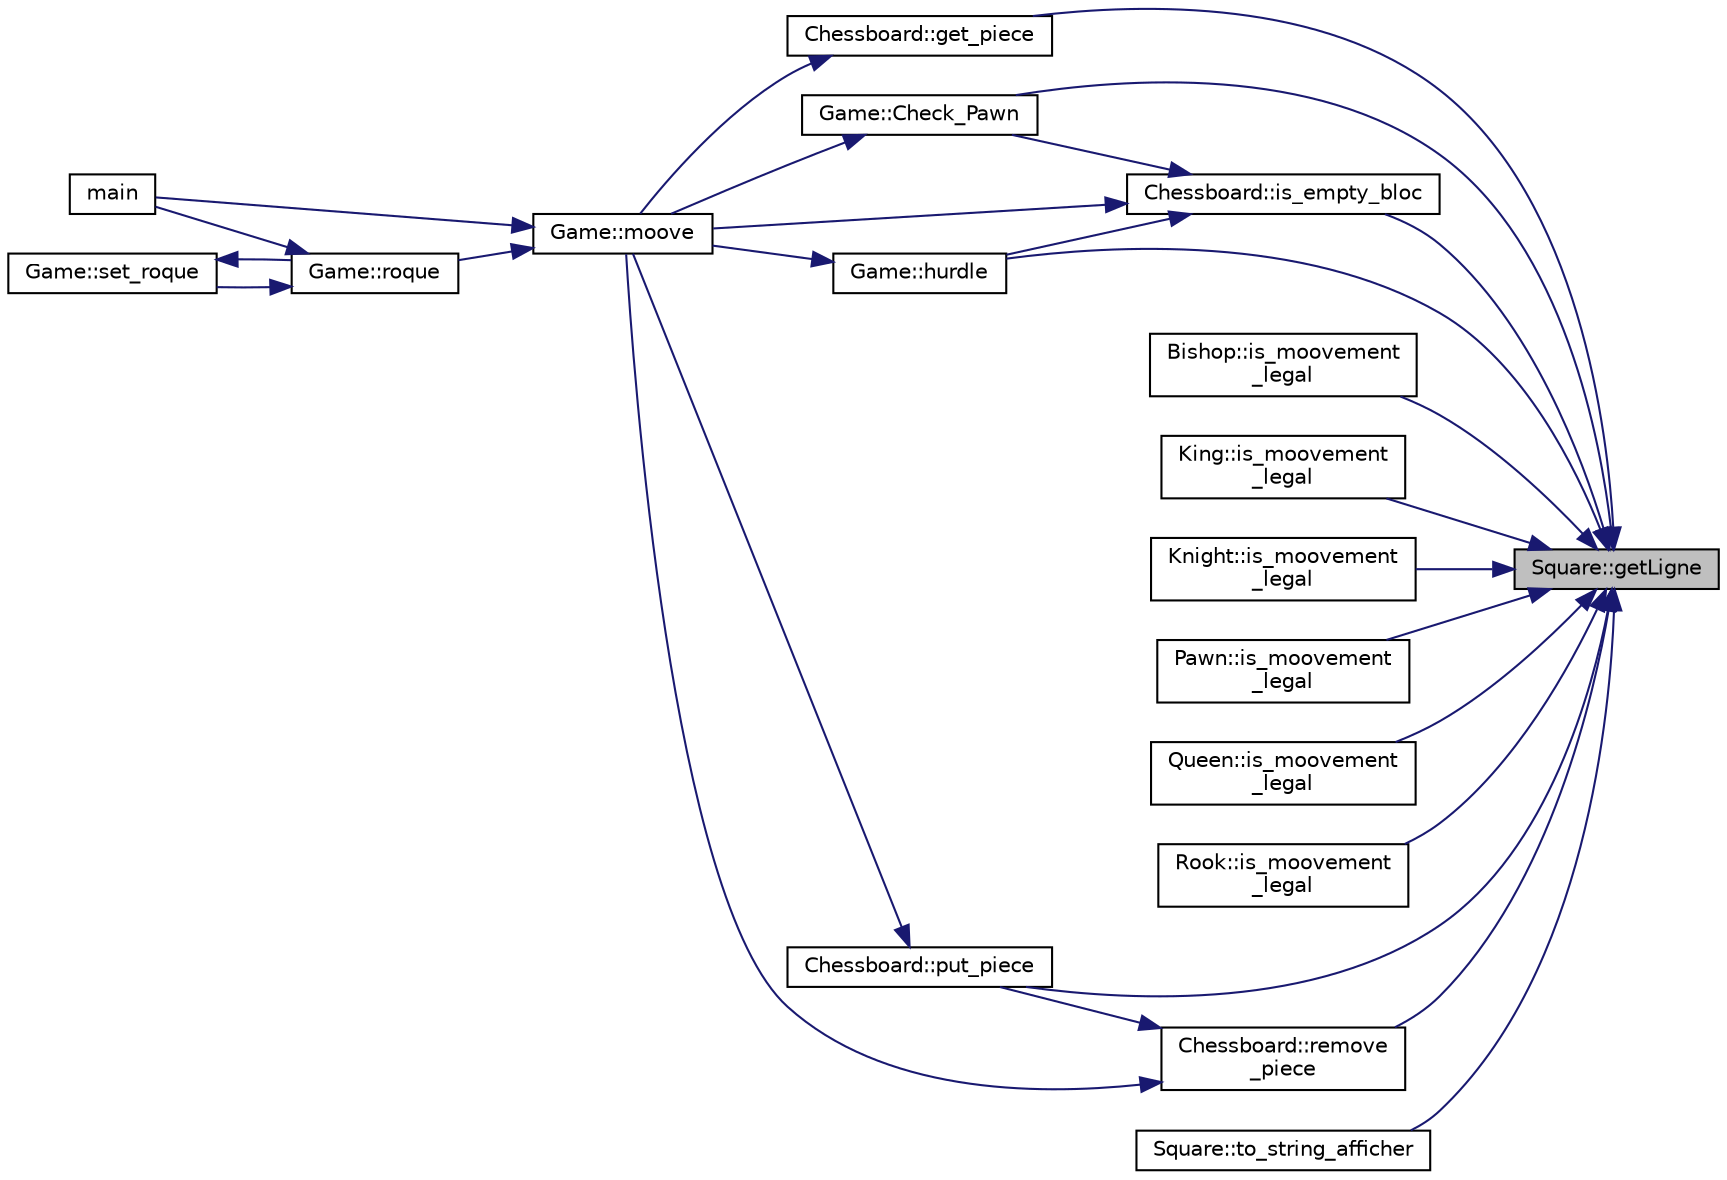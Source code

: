 digraph "Square::getLigne"
{
 // LATEX_PDF_SIZE
  edge [fontname="Helvetica",fontsize="10",labelfontname="Helvetica",labelfontsize="10"];
  node [fontname="Helvetica",fontsize="10",shape=record];
  rankdir="RL";
  Node1 [label="Square::getLigne",height=0.2,width=0.4,color="black", fillcolor="grey75", style="filled", fontcolor="black",tooltip="fonction qui renvoie la ligne où se trouve la pièce"];
  Node1 -> Node2 [dir="back",color="midnightblue",fontsize="10",style="solid",fontname="Helvetica"];
  Node2 [label="Game::Check_Pawn",height=0.2,width=0.4,color="black", fillcolor="white", style="filled",URL="$d9/d68/classGame.html#a9835abc8805f0185697fe1b8beb609f3",tooltip="s'occupe des vérifications spécifiques aux pions comme la prise, la prise en passant,..."];
  Node2 -> Node3 [dir="back",color="midnightblue",fontsize="10",style="solid",fontname="Helvetica"];
  Node3 [label="Game::moove",height=0.2,width=0.4,color="black", fillcolor="white", style="filled",URL="$d9/d68/classGame.html#a8db1fa47863a7a67ecb06327474d9612",tooltip="gestion du déplacement suite à la saisie du coup doit faire appel aux méthodes de vérification de val..."];
  Node3 -> Node4 [dir="back",color="midnightblue",fontsize="10",style="solid",fontname="Helvetica"];
  Node4 [label="main",height=0.2,width=0.4,color="black", fillcolor="white", style="filled",URL="$dd/d66/echecs_8cpp.html#ae66f6b31b5ad750f1fe042a706a4e3d4",tooltip=" "];
  Node3 -> Node5 [dir="back",color="midnightblue",fontsize="10",style="solid",fontname="Helvetica"];
  Node5 [label="Game::roque",height=0.2,width=0.4,color="black", fillcolor="white", style="filled",URL="$d9/d68/classGame.html#ac6bf6130a938fc687f418e77d5c9aa95",tooltip="si un roque est demandé, il faut spécifier les cases de départ et d'arrivée du roi et de la tour,..."];
  Node5 -> Node4 [dir="back",color="midnightblue",fontsize="10",style="solid",fontname="Helvetica"];
  Node5 -> Node6 [dir="back",color="midnightblue",fontsize="10",style="solid",fontname="Helvetica"];
  Node6 [label="Game::set_roque",height=0.2,width=0.4,color="black", fillcolor="white", style="filled",URL="$d9/d68/classGame.html#abcdda5e3d466a365c84fefaf27a30ece",tooltip="change la valeur de roque_en_cours"];
  Node6 -> Node5 [dir="back",color="midnightblue",fontsize="10",style="solid",fontname="Helvetica"];
  Node1 -> Node7 [dir="back",color="midnightblue",fontsize="10",style="solid",fontname="Helvetica"];
  Node7 [label="Chessboard::get_piece",height=0.2,width=0.4,color="black", fillcolor="white", style="filled",URL="$df/d81/classChessboard.html#a919c8fa5906e0aaf902cd35a71c670e5",tooltip="vérifie que l'on reste dans les dimensions de l'échiquier"];
  Node7 -> Node3 [dir="back",color="midnightblue",fontsize="10",style="solid",fontname="Helvetica"];
  Node1 -> Node8 [dir="back",color="midnightblue",fontsize="10",style="solid",fontname="Helvetica"];
  Node8 [label="Game::hurdle",height=0.2,width=0.4,color="black", fillcolor="white", style="filled",URL="$d9/d68/classGame.html#aa5ae5c0ea00796532383def9ef8ed5c6",tooltip="vérifie que la pièce ne passe pas au-dessus d'une autre lors de son déplacement. On distingue trois d..."];
  Node8 -> Node3 [dir="back",color="midnightblue",fontsize="10",style="solid",fontname="Helvetica"];
  Node1 -> Node9 [dir="back",color="midnightblue",fontsize="10",style="solid",fontname="Helvetica"];
  Node9 [label="Chessboard::is_empty_bloc",height=0.2,width=0.4,color="black", fillcolor="white", style="filled",URL="$df/d81/classChessboard.html#a1c28aa76c3eae36503efa734abc8d3f1",tooltip="indique le statut de la case (libre/occupée)."];
  Node9 -> Node2 [dir="back",color="midnightblue",fontsize="10",style="solid",fontname="Helvetica"];
  Node9 -> Node8 [dir="back",color="midnightblue",fontsize="10",style="solid",fontname="Helvetica"];
  Node9 -> Node3 [dir="back",color="midnightblue",fontsize="10",style="solid",fontname="Helvetica"];
  Node1 -> Node10 [dir="back",color="midnightblue",fontsize="10",style="solid",fontname="Helvetica"];
  Node10 [label="Bishop::is_moovement\l_legal",height=0.2,width=0.4,color="black", fillcolor="white", style="filled",URL="$de/dfb/classBishop.html#a9c80bce0f44af7ec7a3cc4fbf668274c",tooltip="cette fonction permet de voir si le mouvement demandé par l'utilisateur est légale et autorisé pour u..."];
  Node1 -> Node11 [dir="back",color="midnightblue",fontsize="10",style="solid",fontname="Helvetica"];
  Node11 [label="King::is_moovement\l_legal",height=0.2,width=0.4,color="black", fillcolor="white", style="filled",URL="$d1/db5/classKing.html#aa28e7a0fdb37926c90ad13138f2c3e62",tooltip="cette fonction permet de voir si le mouvement demandé par l'utilisateur est légale et autorisé pour u..."];
  Node1 -> Node12 [dir="back",color="midnightblue",fontsize="10",style="solid",fontname="Helvetica"];
  Node12 [label="Knight::is_moovement\l_legal",height=0.2,width=0.4,color="black", fillcolor="white", style="filled",URL="$d5/d23/classKnight.html#ae4df0bd7f4652776a9444221967f0b80",tooltip="cette fonction permet de voir si le mouvement demandé par l'utilisateur est légale et autorisé pour u..."];
  Node1 -> Node13 [dir="back",color="midnightblue",fontsize="10",style="solid",fontname="Helvetica"];
  Node13 [label="Pawn::is_moovement\l_legal",height=0.2,width=0.4,color="black", fillcolor="white", style="filled",URL="$de/dff/classPawn.html#af678477e0d92c4f70fc7a10af73710fa",tooltip="cette fonction permet de voir si le mouvement demandé par l'utilisateur est légale et autorisé pour u..."];
  Node1 -> Node14 [dir="back",color="midnightblue",fontsize="10",style="solid",fontname="Helvetica"];
  Node14 [label="Queen::is_moovement\l_legal",height=0.2,width=0.4,color="black", fillcolor="white", style="filled",URL="$d5/d3f/classQueen.html#a25cbc74a3a45cb808cf7dc54cd50e2fb",tooltip="cette fonction permet de voir si le mouvement demandé par l'utilisateur est légale et autorisé pour u..."];
  Node1 -> Node15 [dir="back",color="midnightblue",fontsize="10",style="solid",fontname="Helvetica"];
  Node15 [label="Rook::is_moovement\l_legal",height=0.2,width=0.4,color="black", fillcolor="white", style="filled",URL="$db/d7e/classRook.html#a5b9d248e45ee436696fe14f537700eb6",tooltip="cette fonction permet de voir si le mouvement demandé par l'utilisateur est légale et autorisé pour u..."];
  Node1 -> Node16 [dir="back",color="midnightblue",fontsize="10",style="solid",fontname="Helvetica"];
  Node16 [label="Chessboard::put_piece",height=0.2,width=0.4,color="black", fillcolor="white", style="filled",URL="$df/d81/classChessboard.html#a1b5dfe224dabc92ed01ed11667ba61a2",tooltip="pose une pièce à la case spécifiée La pose est possile si la case est vide ou si elle contient une pi..."];
  Node16 -> Node3 [dir="back",color="midnightblue",fontsize="10",style="solid",fontname="Helvetica"];
  Node1 -> Node17 [dir="back",color="midnightblue",fontsize="10",style="solid",fontname="Helvetica"];
  Node17 [label="Chessboard::remove\l_piece",height=0.2,width=0.4,color="black", fillcolor="white", style="filled",URL="$df/d81/classChessboard.html#aedb59c02419b9dfc6527346fdf9d7acb",tooltip="place un pointeur nul sur la case origine"];
  Node17 -> Node3 [dir="back",color="midnightblue",fontsize="10",style="solid",fontname="Helvetica"];
  Node17 -> Node16 [dir="back",color="midnightblue",fontsize="10",style="solid",fontname="Helvetica"];
  Node1 -> Node18 [dir="back",color="midnightblue",fontsize="10",style="solid",fontname="Helvetica"];
  Node18 [label="Square::to_string_afficher",height=0.2,width=0.4,color="black", fillcolor="white", style="filled",URL="$d3/d72/classSquare.html#a59536943a9f565bfe864ed7171973a55",tooltip="fonction qui affiche la position de la pièce"];
}
